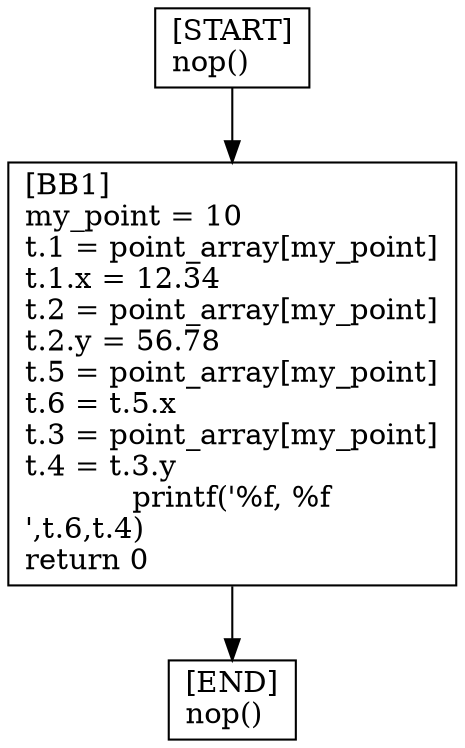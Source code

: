 digraph {
  node [shape=box]
  END [label="[END]\lnop()\l"];
  START [label="[START]\lnop()\l"];
  BB1 [label="[BB1]\lmy_point = 10\lt.1 = point_array[my_point]\lt.1.x = 12.34\lt.2 = point_array[my_point]\lt.2.y = 56.78\lt.5 = point_array[my_point]\lt.6 = t.5.x\lt.3 = point_array[my_point]\lt.4 = t.3.y\lprintf('%f, %f\n',t.6,t.4)\lreturn 0\l"];
  BB1 -> END;
  START -> BB1;
}
